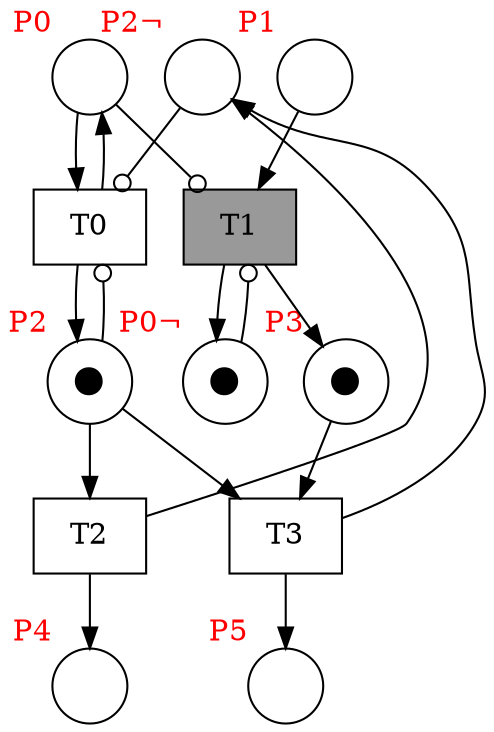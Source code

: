 digraph test {
  p1 -> t1;
  p1 -> t2 [arrowhead=odot];
  p7 -> t2 [arrowhead=odot];
  p2 -> t2;
  p3 -> t3;
  p3 -> t1 [arrowhead=odot];
  p3 -> t4;
  p8 -> t1 [arrowhead=odot,constraint=false];
  t2 -> p7;
  t3 -> p8 [constraint=false];
  t4 -> p8 [constraint=false];
  t1 -> p1;
  t1 -> p3;
  t2 -> p4;
  t3 -> p5;
  t4 -> p6;
  p4 -> t4;
  p1 [label="" xlabel= <<FONT COLOR="red">P0</FONT>> shape=circle ];
  p2 [label="" xlabel= <<FONT COLOR="red">P1</FONT>> shape=circle ];
  p3 [label="⬤" xlabel= <<FONT COLOR="red">P2</FONT>> shape=circle ];
  p4 [label="⬤" xlabel= <<FONT COLOR="red">P3</FONT>> shape=circle ];
  p5 [label="" xlabel= <<FONT COLOR="red">P4</FONT>> shape=circle ];
  p6 [label="" xlabel= <<FONT COLOR="red">P5</FONT>> shape=circle ];
  p7 [label="⬤" xlabel= <<FONT COLOR="red">P0¬</FONT>> shape=circle ];
  p8 [label="" xlabel= <<FONT COLOR="red">P2¬</FONT>> shape=circle ];
  t1 [label="T0" shape=box];
  t2 [fillcolor=gray60 label="T1" shape=box style=filled];
  t3 [label="T2" shape=box];
  t4 [label="T3" shape=box];
}